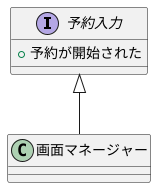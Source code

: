 @startuml 例題3-1_予約入力インターフェース

interface 予約入力{
+ 予約が開始された
}

class   画面マネージャー{
}
予約入力 <|-- 画面マネージャー
@enduml
